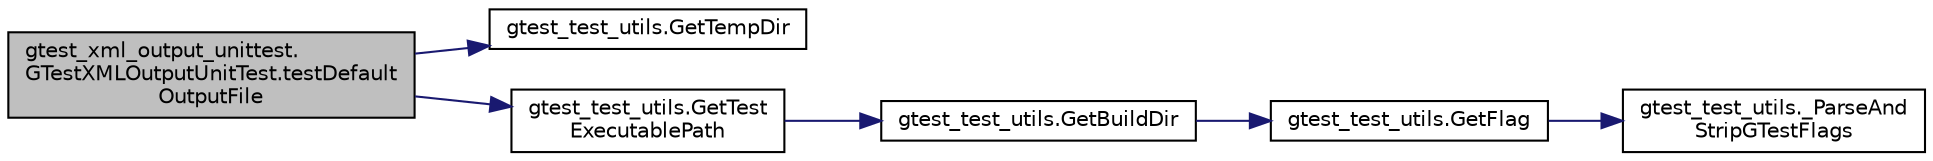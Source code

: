 digraph "gtest_xml_output_unittest.GTestXMLOutputUnitTest.testDefaultOutputFile"
{
  edge [fontname="Helvetica",fontsize="10",labelfontname="Helvetica",labelfontsize="10"];
  node [fontname="Helvetica",fontsize="10",shape=record];
  rankdir="LR";
  Node34 [label="gtest_xml_output_unittest.\lGTestXMLOutputUnitTest.testDefault\lOutputFile",height=0.2,width=0.4,color="black", fillcolor="grey75", style="filled", fontcolor="black"];
  Node34 -> Node35 [color="midnightblue",fontsize="10",style="solid",fontname="Helvetica"];
  Node35 [label="gtest_test_utils.GetTempDir",height=0.2,width=0.4,color="black", fillcolor="white", style="filled",URL="$d2/d4a/namespacegtest__test__utils.html#a25987e1cd76e93068b2afe6bac909d12"];
  Node34 -> Node36 [color="midnightblue",fontsize="10",style="solid",fontname="Helvetica"];
  Node36 [label="gtest_test_utils.GetTest\lExecutablePath",height=0.2,width=0.4,color="black", fillcolor="white", style="filled",URL="$d2/d4a/namespacegtest__test__utils.html#a89ed3717984a80ffbb7a9c92f71b86a2"];
  Node36 -> Node37 [color="midnightblue",fontsize="10",style="solid",fontname="Helvetica"];
  Node37 [label="gtest_test_utils.GetBuildDir",height=0.2,width=0.4,color="black", fillcolor="white", style="filled",URL="$d2/d4a/namespacegtest__test__utils.html#a1eacd9a471dfa6133028923ea755d22c"];
  Node37 -> Node38 [color="midnightblue",fontsize="10",style="solid",fontname="Helvetica"];
  Node38 [label="gtest_test_utils.GetFlag",height=0.2,width=0.4,color="black", fillcolor="white", style="filled",URL="$d2/d4a/namespacegtest__test__utils.html#a052da74a5e39162480daf3a4d8eff9a6"];
  Node38 -> Node39 [color="midnightblue",fontsize="10",style="solid",fontname="Helvetica"];
  Node39 [label="gtest_test_utils._ParseAnd\lStripGTestFlags",height=0.2,width=0.4,color="black", fillcolor="white", style="filled",URL="$d2/d4a/namespacegtest__test__utils.html#a05ad62af6574fd7e4fa2cc7c952c4f0b"];
}
